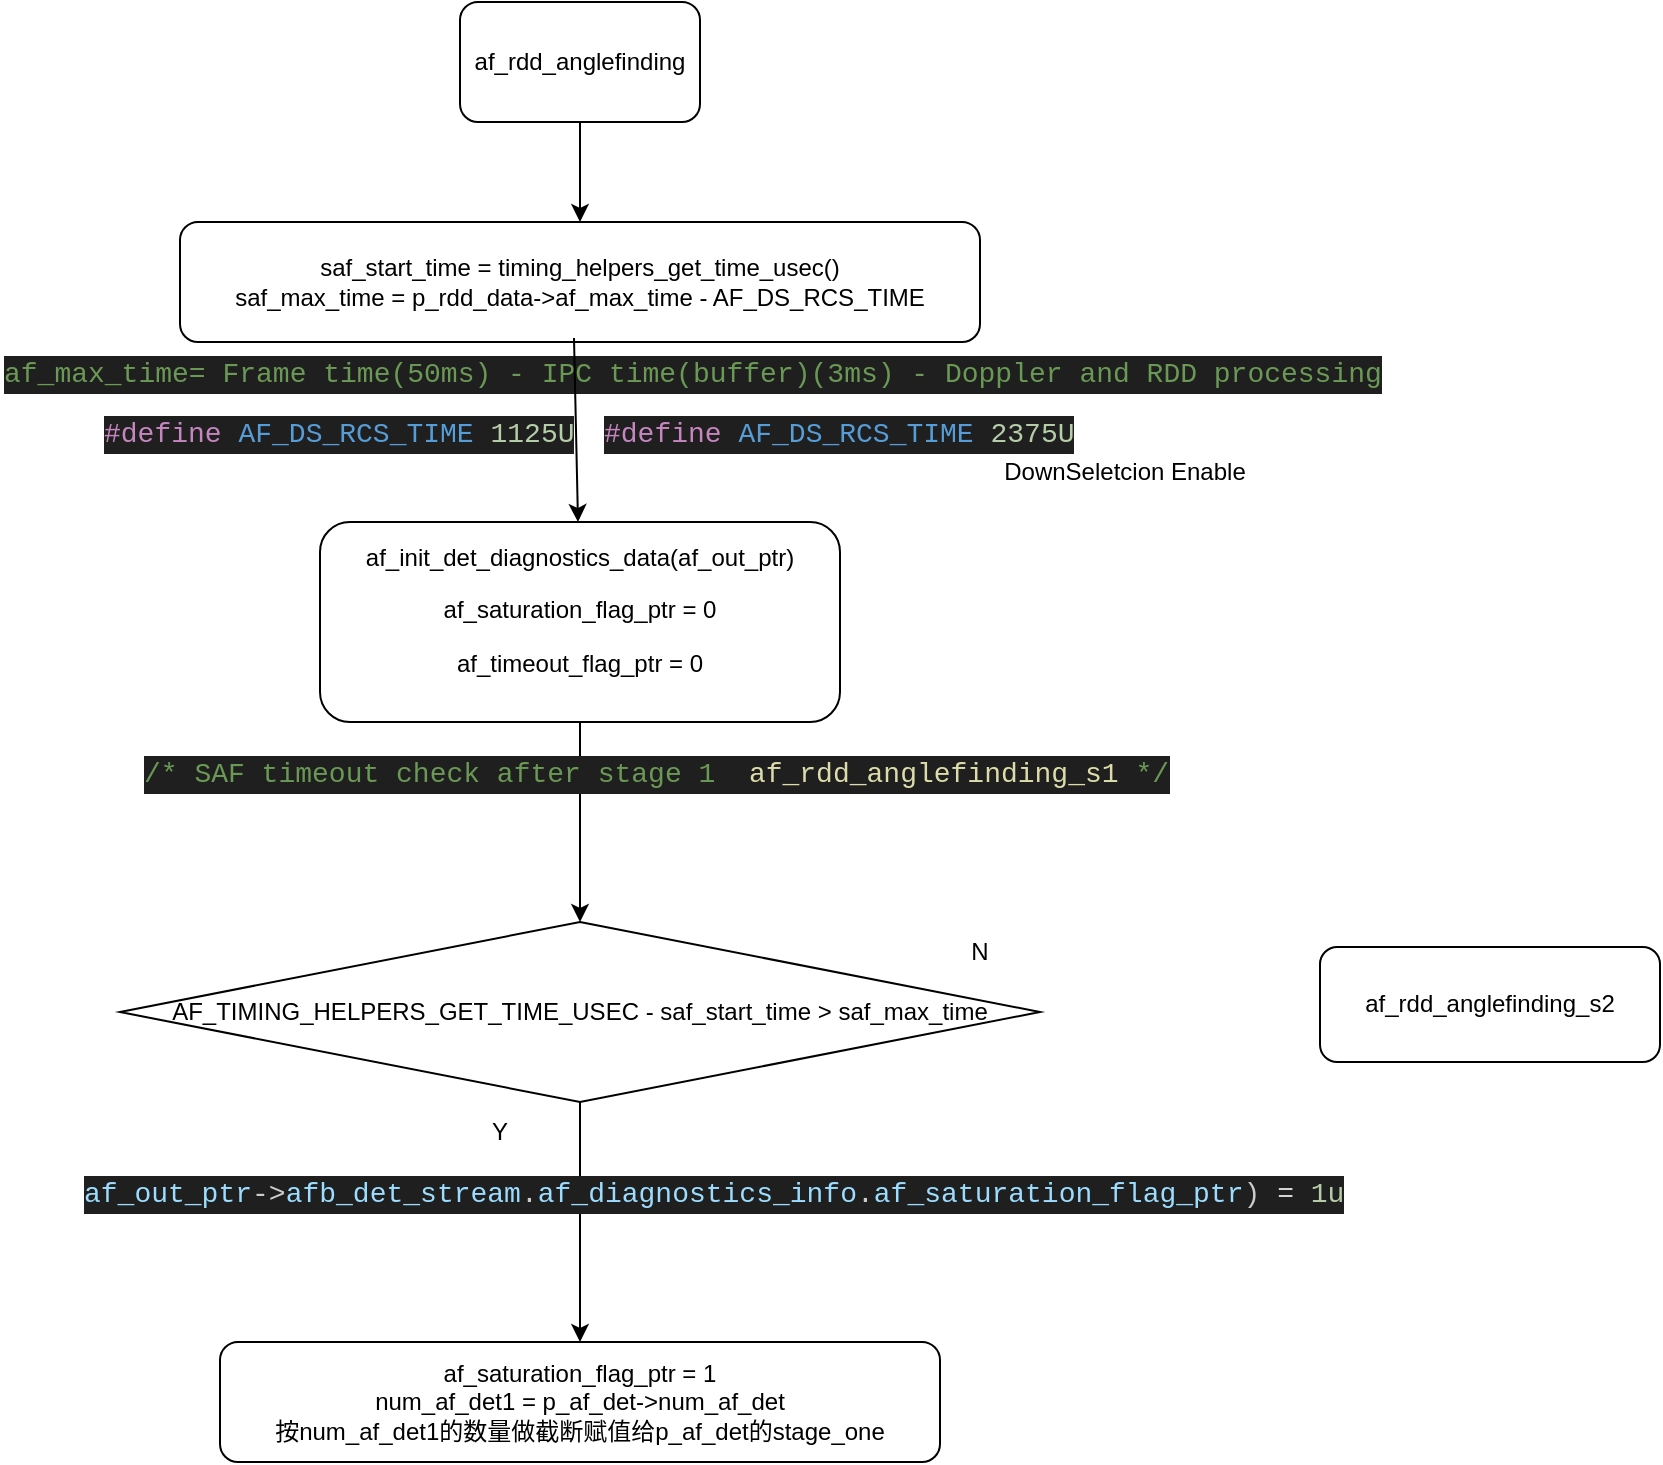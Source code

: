 <mxfile version="28.0.7">
  <diagram name="Page-1" id="mNJWcEIwiokM1VKb0Fc2">
    <mxGraphModel dx="1042" dy="631" grid="1" gridSize="10" guides="1" tooltips="1" connect="1" arrows="1" fold="1" page="1" pageScale="1" pageWidth="1100" pageHeight="1700" math="0" shadow="0">
      <root>
        <mxCell id="0" />
        <mxCell id="1" parent="0" />
        <mxCell id="iPEt5NwJhfc2D8tFkDnD-3" style="edgeStyle=orthogonalEdgeStyle;rounded=0;orthogonalLoop=1;jettySize=auto;html=1;exitX=0.5;exitY=1;exitDx=0;exitDy=0;entryX=0.5;entryY=0;entryDx=0;entryDy=0;" edge="1" parent="1" source="iPEt5NwJhfc2D8tFkDnD-1" target="iPEt5NwJhfc2D8tFkDnD-2">
          <mxGeometry relative="1" as="geometry" />
        </mxCell>
        <mxCell id="iPEt5NwJhfc2D8tFkDnD-1" value="af_rdd_anglefinding" style="rounded=1;whiteSpace=wrap;html=1;" vertex="1" parent="1">
          <mxGeometry x="240" y="80" width="120" height="60" as="geometry" />
        </mxCell>
        <mxCell id="iPEt5NwJhfc2D8tFkDnD-2" value="saf_start_time = timing_helpers_get_time_usec()&lt;div&gt;&lt;span style=&quot;background-color: transparent; color: light-dark(rgb(0, 0, 0), rgb(255, 255, 255));&quot;&gt;saf_max_time =&amp;nbsp;&lt;/span&gt;&lt;span style=&quot;background-color: transparent; color: light-dark(rgb(0, 0, 0), rgb(255, 255, 255));&quot;&gt;p_rdd_data-&amp;gt;af_max_time - AF_DS_RCS_TIME&lt;/span&gt;&lt;/div&gt;" style="rounded=1;whiteSpace=wrap;html=1;" vertex="1" parent="1">
          <mxGeometry x="100" y="190" width="400" height="60" as="geometry" />
        </mxCell>
        <mxCell id="iPEt5NwJhfc2D8tFkDnD-13" style="edgeStyle=orthogonalEdgeStyle;rounded=0;orthogonalLoop=1;jettySize=auto;html=1;exitX=0.5;exitY=1;exitDx=0;exitDy=0;entryX=0.5;entryY=0;entryDx=0;entryDy=0;" edge="1" parent="1" source="iPEt5NwJhfc2D8tFkDnD-4" target="iPEt5NwJhfc2D8tFkDnD-11">
          <mxGeometry relative="1" as="geometry" />
        </mxCell>
        <mxCell id="iPEt5NwJhfc2D8tFkDnD-4" value="af_init_det_diagnostics_data(af_out_ptr)&lt;div&gt;&lt;p&gt;af_saturation_flag_ptr = 0&lt;/p&gt;&lt;p&gt;af_timeout_flag_ptr = 0&lt;/p&gt;&lt;/div&gt;" style="rounded=1;whiteSpace=wrap;html=1;" vertex="1" parent="1">
          <mxGeometry x="170" y="340" width="260" height="100" as="geometry" />
        </mxCell>
        <mxCell id="iPEt5NwJhfc2D8tFkDnD-5" value="&lt;div style=&quot;color: #cccccc;background-color: #1f1f1f;font-family: Consolas, &#39;Courier New&#39;, monospace;font-weight: normal;font-size: 14px;line-height: 19px;white-space: pre;&quot;&gt;&lt;div&gt;&lt;span style=&quot;color: #6a9955;&quot;&gt;af_max_time= Frame time(50ms) - IPC time(buffer)(3ms) - Doppler and RDD processing&lt;/span&gt;&lt;/div&gt;&lt;/div&gt;" style="text;whiteSpace=wrap;html=1;" vertex="1" parent="1">
          <mxGeometry x="10" y="250" width="560" height="40" as="geometry" />
        </mxCell>
        <mxCell id="iPEt5NwJhfc2D8tFkDnD-6" value="&lt;div style=&quot;color: #cccccc;background-color: #1f1f1f;font-family: Consolas, &#39;Courier New&#39;, monospace;font-weight: normal;font-size: 14px;line-height: 19px;white-space: pre;&quot;&gt;&lt;div&gt;&lt;span style=&quot;color: #c586c0;&quot;&gt;#define&lt;/span&gt;&lt;span style=&quot;color: #569cd6;&quot;&gt; AF_DS_RCS_TIME &lt;/span&gt;&lt;span style=&quot;color: #b5cea8;&quot;&gt;1125U&lt;/span&gt;&lt;/div&gt;&lt;/div&gt;" style="text;whiteSpace=wrap;html=1;" vertex="1" parent="1">
          <mxGeometry x="60" y="280" width="250" height="40" as="geometry" />
        </mxCell>
        <mxCell id="iPEt5NwJhfc2D8tFkDnD-7" value="&lt;div style=&quot;color: #cccccc;background-color: #1f1f1f;font-family: Consolas, &#39;Courier New&#39;, monospace;font-weight: normal;font-size: 14px;line-height: 19px;white-space: pre;&quot;&gt;&lt;div&gt;&lt;span style=&quot;color: #c586c0;&quot;&gt;#define&lt;/span&gt;&lt;span style=&quot;color: #569cd6;&quot;&gt; AF_DS_RCS_TIME &lt;/span&gt;&lt;span style=&quot;color: #b5cea8;&quot;&gt;2375U&lt;/span&gt;&lt;/div&gt;&lt;/div&gt;" style="text;whiteSpace=wrap;html=1;" vertex="1" parent="1">
          <mxGeometry x="310" y="280" width="250" height="40" as="geometry" />
        </mxCell>
        <mxCell id="iPEt5NwJhfc2D8tFkDnD-8" value="DownSeletcion Enable" style="text;strokeColor=none;align=center;fillColor=none;html=1;verticalAlign=middle;whiteSpace=wrap;rounded=0;" vertex="1" parent="1">
          <mxGeometry x="500" y="300" width="145" height="30" as="geometry" />
        </mxCell>
        <mxCell id="iPEt5NwJhfc2D8tFkDnD-10" value="" style="endArrow=classic;html=1;rounded=0;" edge="1" parent="1">
          <mxGeometry width="50" height="50" relative="1" as="geometry">
            <mxPoint x="297" y="248" as="sourcePoint" />
            <mxPoint x="299" y="340" as="targetPoint" />
          </mxGeometry>
        </mxCell>
        <mxCell id="iPEt5NwJhfc2D8tFkDnD-18" style="edgeStyle=orthogonalEdgeStyle;rounded=0;orthogonalLoop=1;jettySize=auto;html=1;exitX=0.5;exitY=1;exitDx=0;exitDy=0;" edge="1" parent="1" source="iPEt5NwJhfc2D8tFkDnD-11" target="iPEt5NwJhfc2D8tFkDnD-14">
          <mxGeometry relative="1" as="geometry" />
        </mxCell>
        <mxCell id="iPEt5NwJhfc2D8tFkDnD-11" value="AF_TIMING_HELPERS_GET_TIME_USEC - saf_start_time &amp;gt; saf_max_time" style="rhombus;whiteSpace=wrap;html=1;" vertex="1" parent="1">
          <mxGeometry x="70" y="540" width="460" height="90" as="geometry" />
        </mxCell>
        <mxCell id="iPEt5NwJhfc2D8tFkDnD-12" value="&lt;div style=&quot;color: rgb(204, 204, 204); background-color: rgb(31, 31, 31); font-family: Consolas, &amp;quot;Courier New&amp;quot;, monospace; font-weight: normal; font-size: 14px; line-height: 19px; white-space: pre;&quot;&gt;&lt;div&gt;&lt;span style=&quot;color: rgb(106, 153, 85);&quot;&gt;/* SAF timeout check after stage 1  &lt;/span&gt;&lt;span style=&quot;color: rgb(220, 220, 170); background-color: light-dark(rgb(31, 31, 31), rgb(210, 210, 210));&quot;&gt;af_rdd_anglefinding_s1&lt;/span&gt;&lt;span style=&quot;color: light-dark(rgb(106, 153, 85), rgb(91, 131, 73)); background-color: light-dark(rgb(31, 31, 31), rgb(210, 210, 210));&quot;&gt; */&lt;/span&gt;&lt;/div&gt;&lt;/div&gt;" style="text;whiteSpace=wrap;html=1;" vertex="1" parent="1">
          <mxGeometry x="80" y="450" width="320" height="40" as="geometry" />
        </mxCell>
        <mxCell id="iPEt5NwJhfc2D8tFkDnD-14" value="af_saturation_flag_ptr = 1&lt;div&gt;num_af_det1 = p_af_det-&amp;gt;num_af_det&lt;/div&gt;&lt;div&gt;按num_af_det1的数量做截断赋值给p_af_det的stage_one&lt;/div&gt;" style="rounded=1;whiteSpace=wrap;html=1;" vertex="1" parent="1">
          <mxGeometry x="120" y="750" width="360" height="60" as="geometry" />
        </mxCell>
        <mxCell id="iPEt5NwJhfc2D8tFkDnD-15" value="&lt;div style=&quot;color: #cccccc;background-color: #1f1f1f;font-family: Consolas, &#39;Courier New&#39;, monospace;font-weight: normal;font-size: 14px;line-height: 19px;white-space: pre;&quot;&gt;&lt;div&gt;&lt;span style=&quot;color: #9cdcfe;&quot;&gt;af_out_ptr&lt;/span&gt;&lt;span style=&quot;color: #cccccc;&quot;&gt;-&amp;gt;&lt;/span&gt;&lt;span style=&quot;color: #9cdcfe;&quot;&gt;afb_det_stream&lt;/span&gt;&lt;span style=&quot;color: #cccccc;&quot;&gt;.&lt;/span&gt;&lt;span style=&quot;color: #9cdcfe;&quot;&gt;af_diagnostics_info&lt;/span&gt;&lt;span style=&quot;color: #cccccc;&quot;&gt;.&lt;/span&gt;&lt;span style=&quot;color: #9cdcfe;&quot;&gt;af_saturation_flag_ptr&lt;/span&gt;&lt;span style=&quot;color: #cccccc;&quot;&gt;) &lt;/span&gt;&lt;span style=&quot;color: #d4d4d4;&quot;&gt;=&lt;/span&gt;&lt;span style=&quot;color: #cccccc;&quot;&gt; &lt;/span&gt;&lt;span style=&quot;color: #b5cea8;&quot;&gt;1u&lt;/span&gt;&lt;/div&gt;&lt;/div&gt;" style="text;whiteSpace=wrap;html=1;" vertex="1" parent="1">
          <mxGeometry x="50" y="660" width="560" height="40" as="geometry" />
        </mxCell>
        <mxCell id="iPEt5NwJhfc2D8tFkDnD-16" value="Y" style="text;strokeColor=none;align=center;fillColor=none;html=1;verticalAlign=middle;whiteSpace=wrap;rounded=0;" vertex="1" parent="1">
          <mxGeometry x="230" y="630" width="60" height="30" as="geometry" />
        </mxCell>
        <mxCell id="iPEt5NwJhfc2D8tFkDnD-19" value="N" style="text;strokeColor=none;align=center;fillColor=none;html=1;verticalAlign=middle;whiteSpace=wrap;rounded=0;" vertex="1" parent="1">
          <mxGeometry x="470" y="540" width="60" height="30" as="geometry" />
        </mxCell>
        <mxCell id="iPEt5NwJhfc2D8tFkDnD-20" value="af_rdd_anglefinding_s2" style="rounded=1;whiteSpace=wrap;html=1;" vertex="1" parent="1">
          <mxGeometry x="670" y="552.5" width="170" height="57.5" as="geometry" />
        </mxCell>
      </root>
    </mxGraphModel>
  </diagram>
</mxfile>
